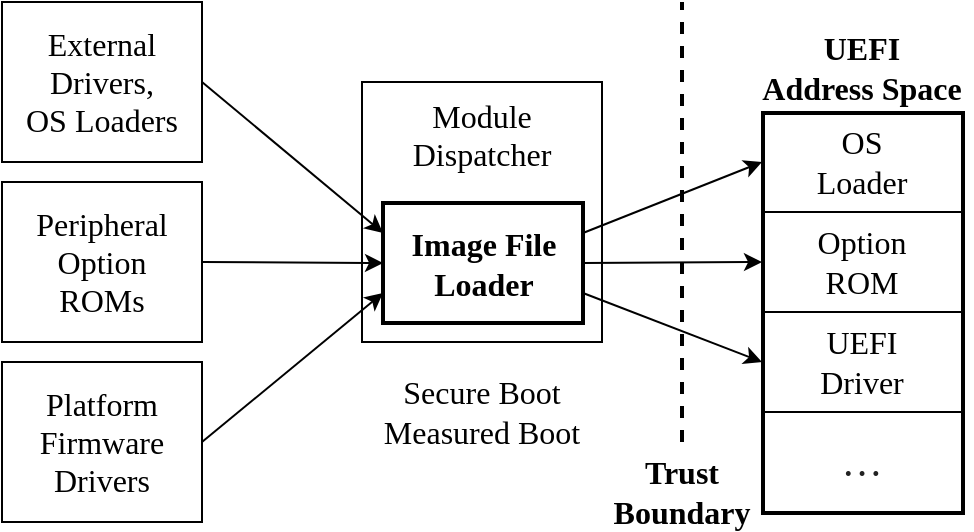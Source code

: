 <mxfile version="21.6.2" type="device">
  <diagram id="nFusjH9kAZ7OcAl2wifR" name="Page-1">
    <mxGraphModel dx="588" dy="1046" grid="1" gridSize="10" guides="1" tooltips="1" connect="1" arrows="1" fold="1" page="0" pageScale="1" pageWidth="850" pageHeight="1100" math="0" shadow="0">
      <root>
        <mxCell id="0" />
        <mxCell id="1" parent="0" />
        <mxCell id="sqnnLxuROnUVCkLHrNx3-1" value="&lt;font color=&quot;#000000&quot; style=&quot;font-size: 16px;&quot; face=&quot;LMRoman10-Regular&quot;&gt;External&lt;br&gt;Drivers,&lt;br&gt;OS Loaders&lt;/font&gt;" style="rounded=0;whiteSpace=wrap;html=1;fillColor=default;fontColor=#FFFFFF;" parent="1" vertex="1">
          <mxGeometry x="160" y="200" width="100" height="80" as="geometry" />
        </mxCell>
        <mxCell id="sqnnLxuROnUVCkLHrNx3-3" value="&lt;font size=&quot;3&quot; face=&quot;LMRoman10-Regular&quot;&gt;Platform&lt;br&gt;Firmware&lt;br&gt;Drivers&lt;/font&gt;" style="rounded=0;whiteSpace=wrap;html=1;" parent="1" vertex="1">
          <mxGeometry x="160" y="380" width="100" height="80" as="geometry" />
        </mxCell>
        <mxCell id="sqnnLxuROnUVCkLHrNx3-4" value="&lt;font size=&quot;3&quot; face=&quot;LMRoman10-Regular&quot; color=&quot;#000000&quot;&gt;&lt;span style=&quot;caret-color: rgb(0, 0, 0);&quot;&gt;Module&lt;br&gt;Dispatcher&lt;br&gt;&lt;br&gt;&lt;br&gt;&lt;br&gt;&lt;br&gt;&lt;/span&gt;&lt;/font&gt;" style="rounded=0;whiteSpace=wrap;html=1;fillColor=#FFFFFF;fontColor=#FFFFFF;" parent="1" vertex="1">
          <mxGeometry x="340" y="240" width="120" height="130" as="geometry" />
        </mxCell>
        <mxCell id="sqnnLxuROnUVCkLHrNx3-14" style="edgeStyle=none;rounded=0;orthogonalLoop=1;jettySize=auto;html=1;exitX=1;exitY=0.25;exitDx=0;exitDy=0;fontFamily=LMRoman10-Regular;fontSize=16;fontColor=#000000;entryX=0;entryY=0.5;entryDx=0;entryDy=0;" parent="1" source="sqnnLxuROnUVCkLHrNx3-5" target="sqnnLxuROnUVCkLHrNx3-9" edge="1">
          <mxGeometry relative="1" as="geometry">
            <mxPoint x="480" y="190" as="targetPoint" />
          </mxGeometry>
        </mxCell>
        <mxCell id="sqnnLxuROnUVCkLHrNx3-15" style="edgeStyle=none;rounded=0;orthogonalLoop=1;jettySize=auto;html=1;exitX=1;exitY=0.5;exitDx=0;exitDy=0;entryX=0;entryY=0.5;entryDx=0;entryDy=0;fontFamily=LMRoman10-Regular;fontSize=16;fontColor=#000000;" parent="1" source="sqnnLxuROnUVCkLHrNx3-5" target="sqnnLxuROnUVCkLHrNx3-11" edge="1">
          <mxGeometry relative="1" as="geometry" />
        </mxCell>
        <mxCell id="sqnnLxuROnUVCkLHrNx3-16" style="edgeStyle=none;rounded=0;orthogonalLoop=1;jettySize=auto;html=1;exitX=1;exitY=0.75;exitDx=0;exitDy=0;entryX=0;entryY=0.5;entryDx=0;entryDy=0;fontFamily=LMRoman10-Regular;fontSize=16;fontColor=#000000;" parent="1" source="sqnnLxuROnUVCkLHrNx3-5" target="sqnnLxuROnUVCkLHrNx3-10" edge="1">
          <mxGeometry relative="1" as="geometry" />
        </mxCell>
        <mxCell id="sqnnLxuROnUVCkLHrNx3-5" value="&lt;font face=&quot;LMRoman10-Regular&quot; color=&quot;#000000&quot;&gt;&lt;b&gt;Image File&lt;br&gt;Loader&lt;/b&gt;&lt;/font&gt;" style="rounded=0;whiteSpace=wrap;html=1;strokeColor=#000000;fontSize=16;fontColor=#E6E6E6;fillColor=#FFFFFF;strokeWidth=2;" parent="1" vertex="1">
          <mxGeometry x="350.5" y="300.5" width="100" height="60" as="geometry" />
        </mxCell>
        <mxCell id="sqnnLxuROnUVCkLHrNx3-2" value="&lt;font size=&quot;3&quot; face=&quot;LMRoman10-Regular&quot;&gt;Peripheral&lt;br&gt;Option&lt;br&gt;ROMs&lt;/font&gt;" style="rounded=0;whiteSpace=wrap;html=1;strokeColor=#000000;fillColor=#FFFFFF;" parent="1" vertex="1">
          <mxGeometry x="160" y="290" width="100" height="80" as="geometry" />
        </mxCell>
        <mxCell id="sqnnLxuROnUVCkLHrNx3-7" style="rounded=0;orthogonalLoop=1;jettySize=auto;html=1;exitX=1;exitY=0.5;exitDx=0;exitDy=0;entryX=0;entryY=0.5;entryDx=0;entryDy=0;fontSize=16;fontColor=#000000;" parent="1" source="sqnnLxuROnUVCkLHrNx3-2" target="sqnnLxuROnUVCkLHrNx3-5" edge="1">
          <mxGeometry relative="1" as="geometry" />
        </mxCell>
        <mxCell id="sqnnLxuROnUVCkLHrNx3-8" style="rounded=0;orthogonalLoop=1;jettySize=auto;html=1;exitX=1;exitY=0.5;exitDx=0;exitDy=0;entryX=0;entryY=0.75;entryDx=0;entryDy=0;fontSize=16;fontColor=#000000;" parent="1" source="sqnnLxuROnUVCkLHrNx3-3" target="sqnnLxuROnUVCkLHrNx3-5" edge="1">
          <mxGeometry relative="1" as="geometry" />
        </mxCell>
        <mxCell id="sqnnLxuROnUVCkLHrNx3-6" style="rounded=0;orthogonalLoop=1;jettySize=auto;html=1;exitX=1;exitY=0.5;exitDx=0;exitDy=0;entryX=0;entryY=0.25;entryDx=0;entryDy=0;fontSize=16;fontColor=#000000;" parent="1" source="sqnnLxuROnUVCkLHrNx3-1" target="sqnnLxuROnUVCkLHrNx3-5" edge="1">
          <mxGeometry relative="1" as="geometry" />
        </mxCell>
        <mxCell id="sqnnLxuROnUVCkLHrNx3-9" value="&lt;font face=&quot;LMRoman10-Regular&quot; style=&quot;font-size: 16px;&quot; color=&quot;#000000&quot;&gt;OS&lt;br&gt;Loader&lt;/font&gt;" style="rounded=0;whiteSpace=wrap;html=1;" parent="1" vertex="1">
          <mxGeometry x="540" y="255" width="100" height="50" as="geometry" />
        </mxCell>
        <mxCell id="sqnnLxuROnUVCkLHrNx3-10" value="&lt;font size=&quot;3&quot; face=&quot;LMRoman10-Regular&quot;&gt;UEFI&lt;br&gt;Driver&lt;/font&gt;" style="rounded=0;whiteSpace=wrap;html=1;" parent="1" vertex="1">
          <mxGeometry x="540" y="355" width="100" height="50" as="geometry" />
        </mxCell>
        <mxCell id="sqnnLxuROnUVCkLHrNx3-11" value="&lt;font face=&quot;LMRoman10-Regular&quot;&gt;&lt;font style=&quot;font-size: 16px;&quot;&gt;Option&lt;br&gt;ROM&lt;/font&gt;&lt;/font&gt;" style="rounded=0;whiteSpace=wrap;html=1;" parent="1" vertex="1">
          <mxGeometry x="540" y="305" width="100" height="50" as="geometry" />
        </mxCell>
        <mxCell id="sqnnLxuROnUVCkLHrNx3-12" value="&lt;span style=&quot;caret-color: rgb(34, 34, 34); color: rgb(34, 34, 34); font-family: LMRoman10-Regular; font-size: 20.57px; text-align: left;&quot;&gt;…&lt;/span&gt;" style="rounded=0;whiteSpace=wrap;html=1;" parent="1" vertex="1">
          <mxGeometry x="540" y="405" width="100" height="50" as="geometry" />
        </mxCell>
        <mxCell id="sqnnLxuROnUVCkLHrNx3-13" value="" style="rounded=0;whiteSpace=wrap;html=1;strokeColor=#000000;fontFamily=LMRoman10-Regular;fontSize=16;fontColor=#000000;fillColor=none;strokeWidth=2;" parent="1" vertex="1">
          <mxGeometry x="540.5" y="255.5" width="100" height="200" as="geometry" />
        </mxCell>
        <mxCell id="sqnnLxuROnUVCkLHrNx3-17" value="&lt;b&gt;UEFI&lt;br&gt;Address Space&lt;br&gt;&lt;/b&gt;" style="text;html=1;strokeColor=none;fillColor=none;align=center;verticalAlign=middle;whiteSpace=wrap;rounded=0;fontFamily=LMRoman10-Regular;fontSize=16;fontColor=#000000;" parent="1" vertex="1">
          <mxGeometry x="535" y="210" width="110" height="45" as="geometry" />
        </mxCell>
        <mxCell id="sqnnLxuROnUVCkLHrNx3-18" value="Secure Boot&lt;br&gt;Measured Boot" style="text;html=1;strokeColor=none;fillColor=none;align=center;verticalAlign=middle;whiteSpace=wrap;rounded=0;strokeWidth=2;fontFamily=LMRoman10-Regular;fontSize=16;fontColor=#000000;" parent="1" vertex="1">
          <mxGeometry x="340" y="390" width="120" height="30" as="geometry" />
        </mxCell>
        <mxCell id="sqnnLxuROnUVCkLHrNx3-19" value="" style="endArrow=none;dashed=1;html=1;rounded=0;strokeWidth=2;fontFamily=LMRoman10-Regular;fontSize=16;fontColor=#000000;" parent="1" edge="1">
          <mxGeometry x="1" y="83" width="50" height="50" relative="1" as="geometry">
            <mxPoint x="500" y="420" as="sourcePoint" />
            <mxPoint x="500" y="200" as="targetPoint" />
            <mxPoint x="33" y="-34" as="offset" />
          </mxGeometry>
        </mxCell>
        <mxCell id="sqnnLxuROnUVCkLHrNx3-20" value="&lt;b&gt;Trust&lt;br&gt;Boundary&lt;/b&gt;" style="text;html=1;strokeColor=none;fillColor=none;align=center;verticalAlign=middle;whiteSpace=wrap;rounded=0;strokeWidth=2;fontFamily=LMRoman10-Regular;fontSize=16;fontColor=#000000;" parent="1" vertex="1">
          <mxGeometry x="470" y="430" width="60" height="30" as="geometry" />
        </mxCell>
      </root>
    </mxGraphModel>
  </diagram>
</mxfile>
